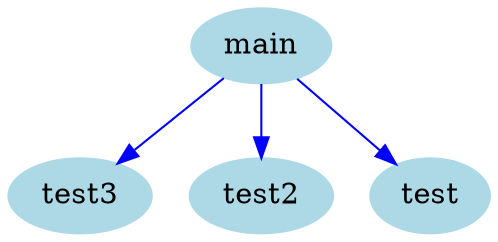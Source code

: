 digraph CallGraph {
    node [shape=ellipse, style=filled, color=lightblue];

    "test3";
    "test2";
    "test";
    "main";

    "main" -> "test3" [color=blue];
    "main" -> "test2" [color=blue];
    "main" -> "test" [color=blue];
}
